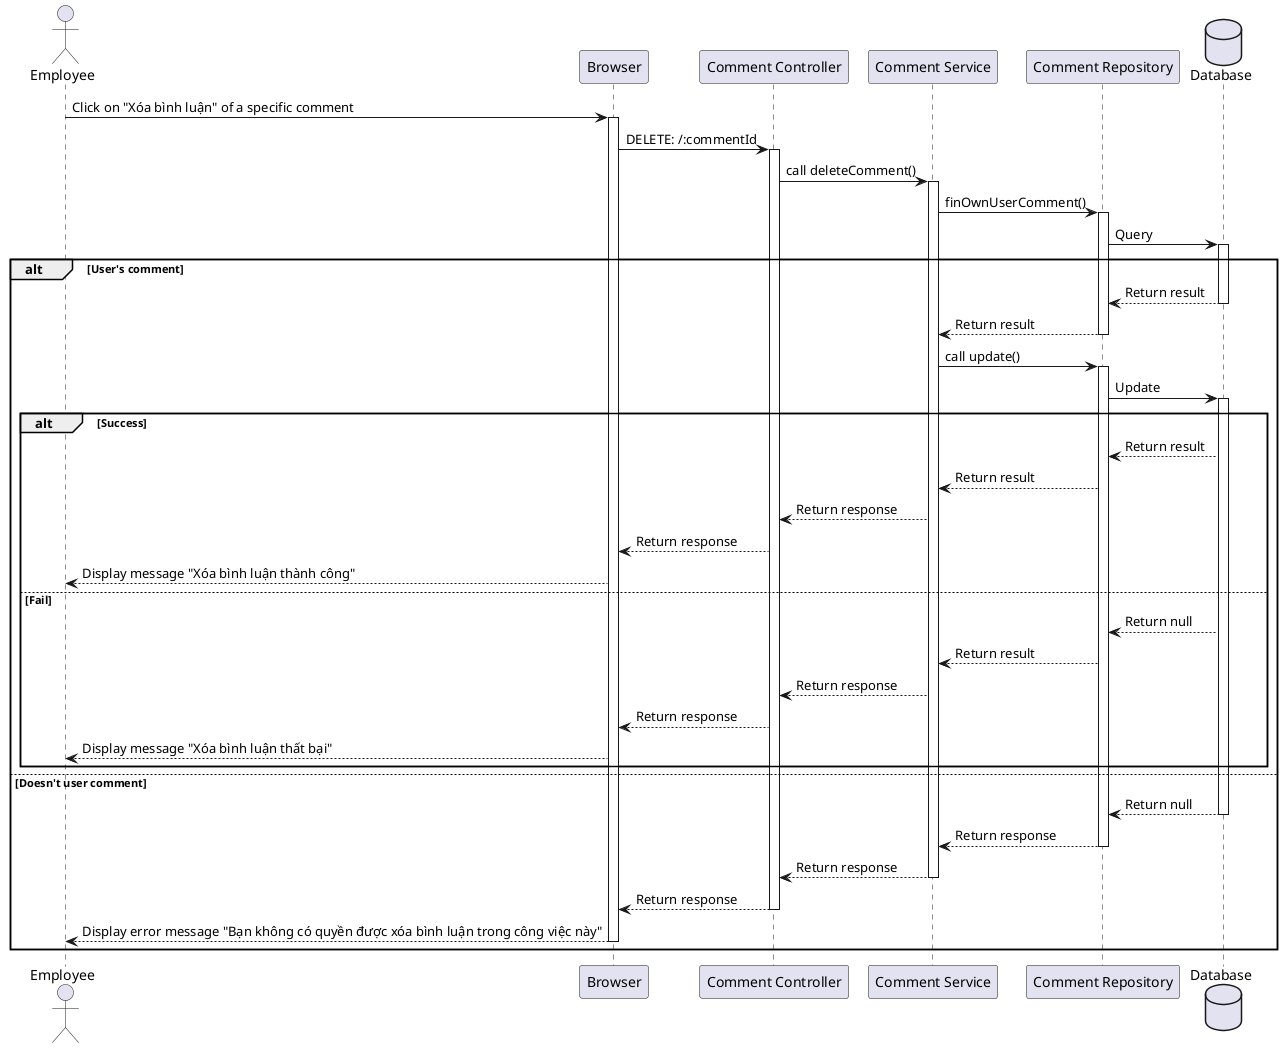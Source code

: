 @startuml
actor Employee as user
participant Browser as a
participant "Comment Controller" as b
participant "Comment Service" as c
participant "Comment Repository" as e
database Database as f

user -> a++: Click on "Xóa bình luận" of a specific comment
a -> b++: DELETE: /:commentId
b -> c++: call deleteComment()
c -> e++: finOwnUserComment()
e -> f++: Query
alt User's comment
    f --> e--: Return result
    e --> c--: Return result
    c -> e++: call update()
    e -> f++: Update
    alt Success
        f --> e: Return result
        e --> c: Return result
        c --> b: Return response
        b --> a: Return response
        a --> user: Display message "Xóa bình luận thành công"
    else Fail
         f --> e: Return null
         e --> c: Return result
         c --> b: Return response
         b --> a: Return response
         a --> user: Display message "Xóa bình luận thất bại"
    end
else Doesn't user comment
    f --> e--: Return null
    e --> c--: Return response
    c --> b--: Return response
    b --> a--: Return response
    a --> user--: Display error message "Bạn không có quyền được xóa bình luận trong công việc này"
end
@enduml